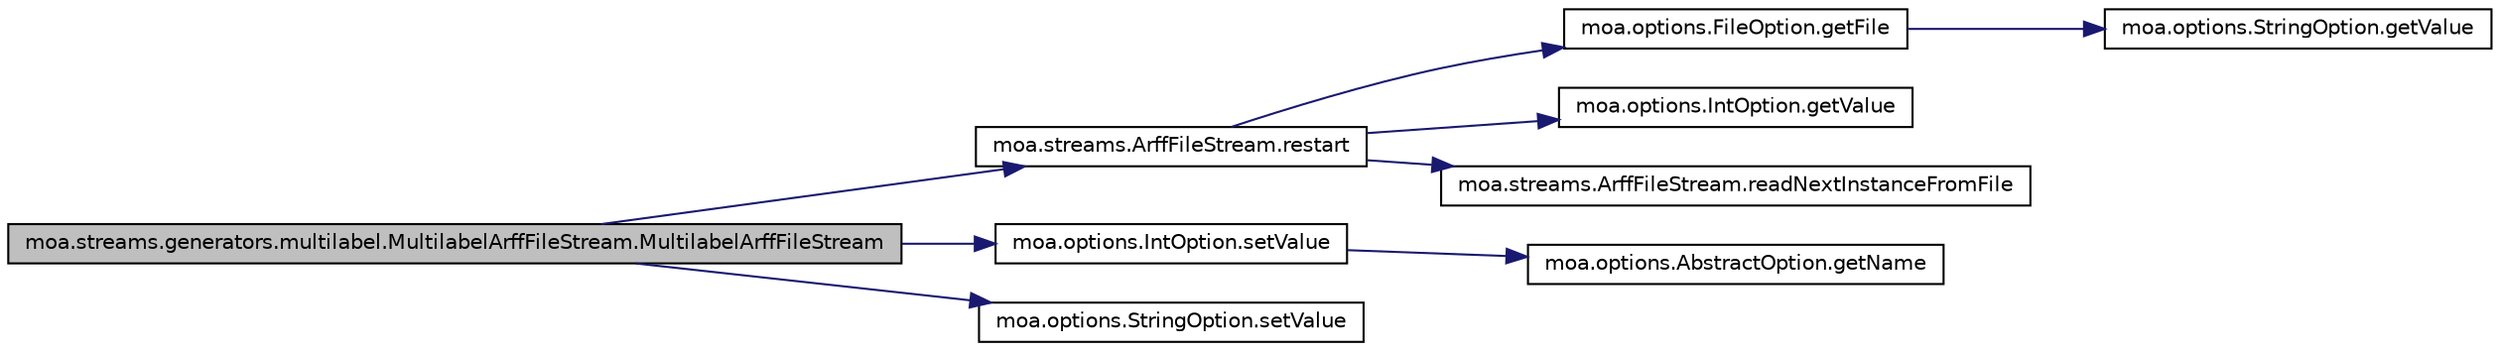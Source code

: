 digraph G
{
  edge [fontname="Helvetica",fontsize="10",labelfontname="Helvetica",labelfontsize="10"];
  node [fontname="Helvetica",fontsize="10",shape=record];
  rankdir=LR;
  Node1 [label="moa.streams.generators.multilabel.MultilabelArffFileStream.MultilabelArffFileStream",height=0.2,width=0.4,color="black", fillcolor="grey75", style="filled" fontcolor="black"];
  Node1 -> Node2 [color="midnightblue",fontsize="10",style="solid",fontname="Helvetica"];
  Node2 [label="moa.streams.ArffFileStream.restart",height=0.2,width=0.4,color="black", fillcolor="white", style="filled",URL="$classmoa_1_1streams_1_1ArffFileStream.html#a21cb216bc7d7353e5631e5036ef74a4f",tooltip="Restarts this stream."];
  Node2 -> Node3 [color="midnightblue",fontsize="10",style="solid",fontname="Helvetica"];
  Node3 [label="moa.options.FileOption.getFile",height=0.2,width=0.4,color="black", fillcolor="white", style="filled",URL="$classmoa_1_1options_1_1FileOption.html#a01615786786a168a9e3b8c5d0f50b1e8"];
  Node3 -> Node4 [color="midnightblue",fontsize="10",style="solid",fontname="Helvetica"];
  Node4 [label="moa.options.StringOption.getValue",height=0.2,width=0.4,color="black", fillcolor="white", style="filled",URL="$classmoa_1_1options_1_1StringOption.html#acdafb10f476c4aacf74bf51adb2b4732"];
  Node2 -> Node5 [color="midnightblue",fontsize="10",style="solid",fontname="Helvetica"];
  Node5 [label="moa.options.IntOption.getValue",height=0.2,width=0.4,color="black", fillcolor="white", style="filled",URL="$classmoa_1_1options_1_1IntOption.html#affae8787274b44ab7616d46b8d6c831a"];
  Node2 -> Node6 [color="midnightblue",fontsize="10",style="solid",fontname="Helvetica"];
  Node6 [label="moa.streams.ArffFileStream.readNextInstanceFromFile",height=0.2,width=0.4,color="black", fillcolor="white", style="filled",URL="$classmoa_1_1streams_1_1ArffFileStream.html#a920cbd4ee4d36db7855be786e18c75ed"];
  Node1 -> Node7 [color="midnightblue",fontsize="10",style="solid",fontname="Helvetica"];
  Node7 [label="moa.options.IntOption.setValue",height=0.2,width=0.4,color="black", fillcolor="white", style="filled",URL="$classmoa_1_1options_1_1IntOption.html#a7b2e60195e6ef38bc8626d16303e8f13"];
  Node7 -> Node8 [color="midnightblue",fontsize="10",style="solid",fontname="Helvetica"];
  Node8 [label="moa.options.AbstractOption.getName",height=0.2,width=0.4,color="black", fillcolor="white", style="filled",URL="$classmoa_1_1options_1_1AbstractOption.html#a26d25b88bb5244ed3c2ec142bd28353d",tooltip="Gets the name of this option."];
  Node1 -> Node9 [color="midnightblue",fontsize="10",style="solid",fontname="Helvetica"];
  Node9 [label="moa.options.StringOption.setValue",height=0.2,width=0.4,color="black", fillcolor="white", style="filled",URL="$classmoa_1_1options_1_1StringOption.html#a8e4bb82d57a01d411ce02bdd768116db"];
}
